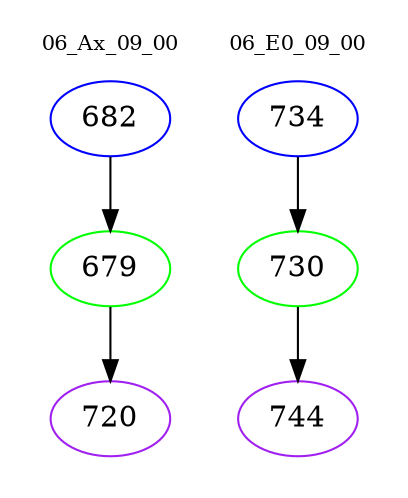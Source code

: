 digraph{
subgraph cluster_0 {
color = white
label = "06_Ax_09_00";
fontsize=10;
T0_682 [label="682", color="blue"]
T0_682 -> T0_679 [color="black"]
T0_679 [label="679", color="green"]
T0_679 -> T0_720 [color="black"]
T0_720 [label="720", color="purple"]
}
subgraph cluster_1 {
color = white
label = "06_E0_09_00";
fontsize=10;
T1_734 [label="734", color="blue"]
T1_734 -> T1_730 [color="black"]
T1_730 [label="730", color="green"]
T1_730 -> T1_744 [color="black"]
T1_744 [label="744", color="purple"]
}
}
